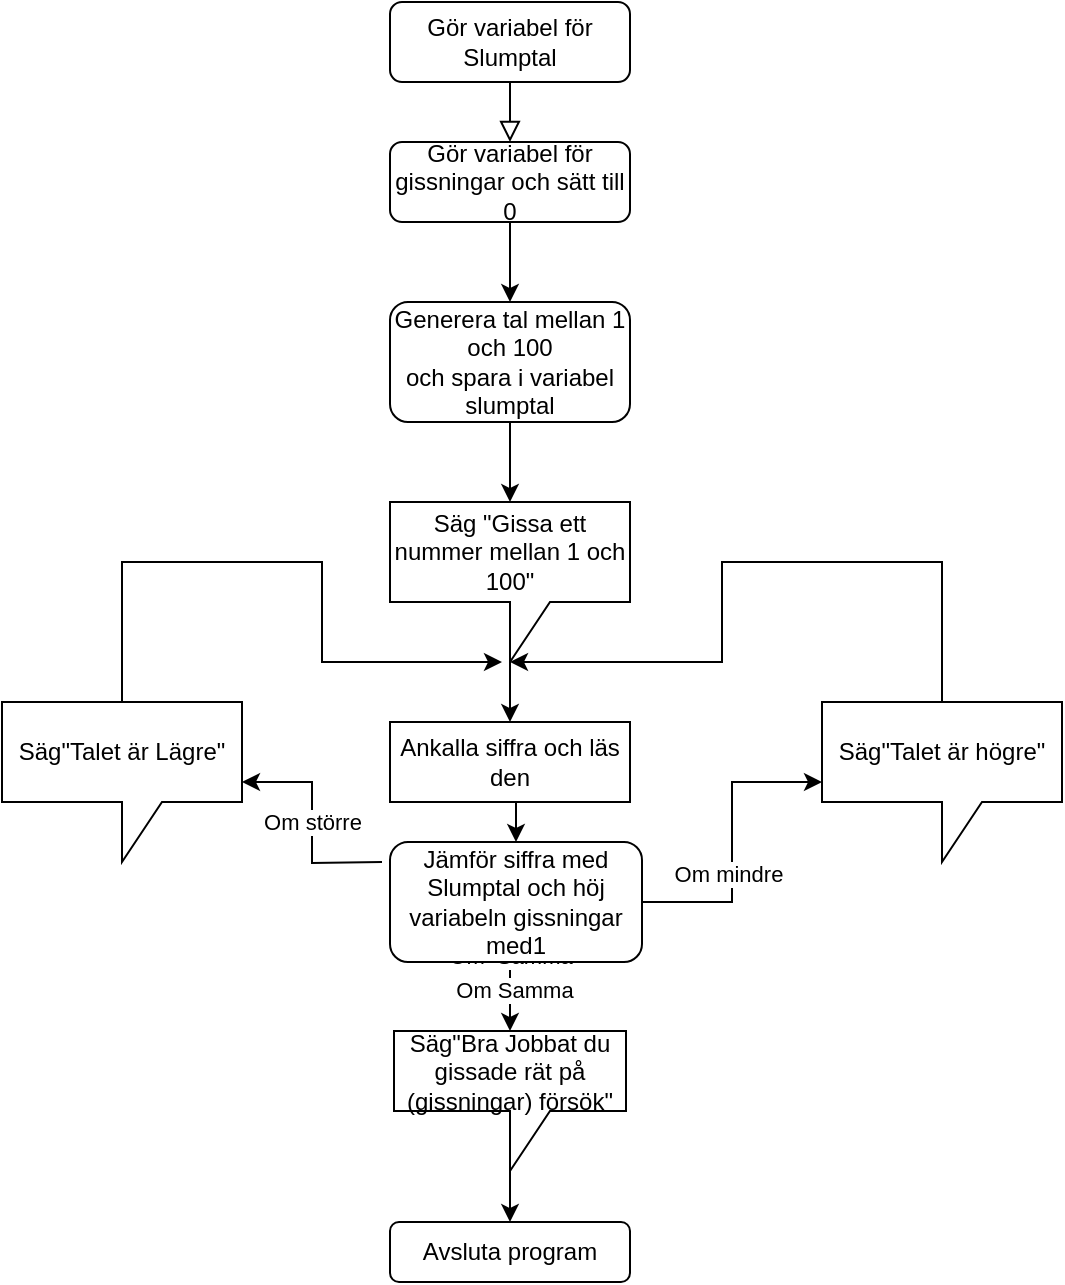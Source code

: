 <mxfile version="15.5.1" type="github">
  <diagram id="C5RBs43oDa-KdzZeNtuy" name="Page-1">
    <mxGraphModel dx="1422" dy="794" grid="1" gridSize="10" guides="1" tooltips="1" connect="1" arrows="1" fold="1" page="1" pageScale="1" pageWidth="827" pageHeight="1169" math="0" shadow="0">
      <root>
        <mxCell id="WIyWlLk6GJQsqaUBKTNV-0" />
        <mxCell id="WIyWlLk6GJQsqaUBKTNV-1" parent="WIyWlLk6GJQsqaUBKTNV-0" />
        <mxCell id="WIyWlLk6GJQsqaUBKTNV-2" value="" style="rounded=0;html=1;jettySize=auto;orthogonalLoop=1;fontSize=11;endArrow=block;endFill=0;endSize=8;strokeWidth=1;shadow=0;labelBackgroundColor=none;edgeStyle=orthogonalEdgeStyle;" parent="WIyWlLk6GJQsqaUBKTNV-1" source="WIyWlLk6GJQsqaUBKTNV-3" target="xQVVsXklS95cml9ShV8U-21" edge="1">
          <mxGeometry relative="1" as="geometry">
            <mxPoint x="414" y="80" as="targetPoint" />
          </mxGeometry>
        </mxCell>
        <mxCell id="WIyWlLk6GJQsqaUBKTNV-3" value="Gör variabel för Slumptal&lt;br&gt;" style="rounded=1;whiteSpace=wrap;html=1;fontSize=12;glass=0;strokeWidth=1;shadow=0;" parent="WIyWlLk6GJQsqaUBKTNV-1" vertex="1">
          <mxGeometry x="354" width="120" height="40" as="geometry" />
        </mxCell>
        <mxCell id="xQVVsXklS95cml9ShV8U-4" value="" style="edgeStyle=orthogonalEdgeStyle;rounded=0;orthogonalLoop=1;jettySize=auto;html=1;" edge="1" parent="WIyWlLk6GJQsqaUBKTNV-1" source="xQVVsXklS95cml9ShV8U-0" target="xQVVsXklS95cml9ShV8U-3">
          <mxGeometry relative="1" as="geometry" />
        </mxCell>
        <mxCell id="xQVVsXklS95cml9ShV8U-0" value="Generera tal mellan 1 och 100&lt;br&gt;och spara i variabel slumptal" style="rounded=1;whiteSpace=wrap;html=1;" vertex="1" parent="WIyWlLk6GJQsqaUBKTNV-1">
          <mxGeometry x="354" y="150" width="120" height="60" as="geometry" />
        </mxCell>
        <mxCell id="xQVVsXklS95cml9ShV8U-6" value="" style="edgeStyle=orthogonalEdgeStyle;rounded=0;orthogonalLoop=1;jettySize=auto;html=1;" edge="1" parent="WIyWlLk6GJQsqaUBKTNV-1" source="xQVVsXklS95cml9ShV8U-3" target="xQVVsXklS95cml9ShV8U-5">
          <mxGeometry relative="1" as="geometry" />
        </mxCell>
        <mxCell id="xQVVsXklS95cml9ShV8U-3" value="Säg &quot;Gissa ett nummer mellan 1 och 100&quot;" style="shape=callout;whiteSpace=wrap;html=1;perimeter=calloutPerimeter;" vertex="1" parent="WIyWlLk6GJQsqaUBKTNV-1">
          <mxGeometry x="354" y="250" width="120" height="80" as="geometry" />
        </mxCell>
        <mxCell id="xQVVsXklS95cml9ShV8U-8" value="Om&amp;nbsp; Samma" style="edgeStyle=orthogonalEdgeStyle;rounded=0;orthogonalLoop=1;jettySize=auto;html=1;entryX=0.5;entryY=0;entryDx=0;entryDy=0;entryPerimeter=0;" edge="1" parent="WIyWlLk6GJQsqaUBKTNV-1" target="xQVVsXklS95cml9ShV8U-10">
          <mxGeometry relative="1" as="geometry">
            <mxPoint x="412" y="460" as="sourcePoint" />
            <mxPoint x="416" y="490" as="targetPoint" />
            <Array as="points">
              <mxPoint x="412" y="450" />
              <mxPoint x="414" y="450" />
            </Array>
          </mxGeometry>
        </mxCell>
        <mxCell id="xQVVsXklS95cml9ShV8U-26" value="Om Samma" style="edgeLabel;html=1;align=center;verticalAlign=middle;resizable=0;points=[];" vertex="1" connectable="0" parent="xQVVsXklS95cml9ShV8U-8">
          <mxGeometry x="0.464" y="2" relative="1" as="geometry">
            <mxPoint as="offset" />
          </mxGeometry>
        </mxCell>
        <mxCell id="xQVVsXklS95cml9ShV8U-12" value="" style="edgeStyle=orthogonalEdgeStyle;rounded=0;orthogonalLoop=1;jettySize=auto;html=1;exitX=1;exitY=0.5;exitDx=0;exitDy=0;" edge="1" parent="WIyWlLk6GJQsqaUBKTNV-1" source="xQVVsXklS95cml9ShV8U-24" target="xQVVsXklS95cml9ShV8U-11">
          <mxGeometry relative="1" as="geometry" />
        </mxCell>
        <mxCell id="xQVVsXklS95cml9ShV8U-13" value="Om mindre" style="edgeLabel;html=1;align=center;verticalAlign=middle;resizable=0;points=[];" vertex="1" connectable="0" parent="xQVVsXklS95cml9ShV8U-12">
          <mxGeometry x="-0.208" y="2" relative="1" as="geometry">
            <mxPoint as="offset" />
          </mxGeometry>
        </mxCell>
        <mxCell id="xQVVsXklS95cml9ShV8U-16" value="Om större" style="edgeStyle=orthogonalEdgeStyle;rounded=0;orthogonalLoop=1;jettySize=auto;html=1;" edge="1" parent="WIyWlLk6GJQsqaUBKTNV-1" target="xQVVsXklS95cml9ShV8U-15">
          <mxGeometry relative="1" as="geometry">
            <mxPoint x="350" y="430" as="sourcePoint" />
          </mxGeometry>
        </mxCell>
        <mxCell id="xQVVsXklS95cml9ShV8U-25" style="edgeStyle=orthogonalEdgeStyle;rounded=0;orthogonalLoop=1;jettySize=auto;html=1;exitX=0.5;exitY=1;exitDx=0;exitDy=0;entryX=0.5;entryY=0;entryDx=0;entryDy=0;" edge="1" parent="WIyWlLk6GJQsqaUBKTNV-1" source="xQVVsXklS95cml9ShV8U-5" target="xQVVsXklS95cml9ShV8U-24">
          <mxGeometry relative="1" as="geometry" />
        </mxCell>
        <mxCell id="xQVVsXklS95cml9ShV8U-5" value="Ankalla siffra och läs den" style="whiteSpace=wrap;html=1;" vertex="1" parent="WIyWlLk6GJQsqaUBKTNV-1">
          <mxGeometry x="354" y="360" width="120" height="40" as="geometry" />
        </mxCell>
        <mxCell id="xQVVsXklS95cml9ShV8U-19" value="" style="edgeStyle=orthogonalEdgeStyle;rounded=0;orthogonalLoop=1;jettySize=auto;html=1;" edge="1" parent="WIyWlLk6GJQsqaUBKTNV-1" source="xQVVsXklS95cml9ShV8U-10" target="xQVVsXklS95cml9ShV8U-18">
          <mxGeometry relative="1" as="geometry" />
        </mxCell>
        <mxCell id="xQVVsXklS95cml9ShV8U-10" value="Säg&quot;Bra Jobbat du gissade rät på (gissningar) försök&quot;" style="shape=callout;whiteSpace=wrap;html=1;perimeter=calloutPerimeter;" vertex="1" parent="WIyWlLk6GJQsqaUBKTNV-1">
          <mxGeometry x="356" y="514.5" width="116" height="70" as="geometry" />
        </mxCell>
        <mxCell id="xQVVsXklS95cml9ShV8U-11" value="Säg&quot;Talet är högre&quot;" style="shape=callout;whiteSpace=wrap;html=1;perimeter=calloutPerimeter;" vertex="1" parent="WIyWlLk6GJQsqaUBKTNV-1">
          <mxGeometry x="570" y="350" width="120" height="80" as="geometry" />
        </mxCell>
        <mxCell id="xQVVsXklS95cml9ShV8U-14" value="" style="endArrow=classic;html=1;rounded=0;exitX=0.5;exitY=0;exitDx=0;exitDy=0;exitPerimeter=0;" edge="1" parent="WIyWlLk6GJQsqaUBKTNV-1" source="xQVVsXklS95cml9ShV8U-11">
          <mxGeometry width="50" height="50" relative="1" as="geometry">
            <mxPoint x="390" y="360" as="sourcePoint" />
            <mxPoint x="414" y="330" as="targetPoint" />
            <Array as="points">
              <mxPoint x="630" y="280" />
              <mxPoint x="520" y="280" />
              <mxPoint x="520" y="330" />
            </Array>
          </mxGeometry>
        </mxCell>
        <mxCell id="xQVVsXklS95cml9ShV8U-15" value="Säg&quot;Talet är Lägre&quot;" style="shape=callout;whiteSpace=wrap;html=1;perimeter=calloutPerimeter;" vertex="1" parent="WIyWlLk6GJQsqaUBKTNV-1">
          <mxGeometry x="160" y="350" width="120" height="80" as="geometry" />
        </mxCell>
        <mxCell id="xQVVsXklS95cml9ShV8U-17" value="" style="endArrow=classic;html=1;rounded=0;exitX=0.5;exitY=0;exitDx=0;exitDy=0;exitPerimeter=0;" edge="1" parent="WIyWlLk6GJQsqaUBKTNV-1" source="xQVVsXklS95cml9ShV8U-15">
          <mxGeometry width="50" height="50" relative="1" as="geometry">
            <mxPoint x="390" y="360" as="sourcePoint" />
            <mxPoint x="410" y="330" as="targetPoint" />
            <Array as="points">
              <mxPoint x="220" y="280" />
              <mxPoint x="320" y="280" />
              <mxPoint x="320" y="330" />
            </Array>
          </mxGeometry>
        </mxCell>
        <mxCell id="xQVVsXklS95cml9ShV8U-18" value="Avsluta program" style="rounded=1;whiteSpace=wrap;html=1;" vertex="1" parent="WIyWlLk6GJQsqaUBKTNV-1">
          <mxGeometry x="354" y="610" width="120" height="30" as="geometry" />
        </mxCell>
        <mxCell id="xQVVsXklS95cml9ShV8U-23" style="edgeStyle=orthogonalEdgeStyle;rounded=0;orthogonalLoop=1;jettySize=auto;html=1;exitX=0.5;exitY=1;exitDx=0;exitDy=0;entryX=0.5;entryY=0;entryDx=0;entryDy=0;" edge="1" parent="WIyWlLk6GJQsqaUBKTNV-1" source="xQVVsXklS95cml9ShV8U-21" target="xQVVsXklS95cml9ShV8U-0">
          <mxGeometry relative="1" as="geometry" />
        </mxCell>
        <mxCell id="xQVVsXklS95cml9ShV8U-21" value="Gör variabel för gissningar och sätt till 0" style="rounded=1;whiteSpace=wrap;html=1;" vertex="1" parent="WIyWlLk6GJQsqaUBKTNV-1">
          <mxGeometry x="354" y="70" width="120" height="40" as="geometry" />
        </mxCell>
        <mxCell id="xQVVsXklS95cml9ShV8U-24" value="Jämför siffra med Slumptal och höj variabeln gissningar med1" style="rounded=1;whiteSpace=wrap;html=1;" vertex="1" parent="WIyWlLk6GJQsqaUBKTNV-1">
          <mxGeometry x="354" y="420" width="126" height="60" as="geometry" />
        </mxCell>
      </root>
    </mxGraphModel>
  </diagram>
</mxfile>
